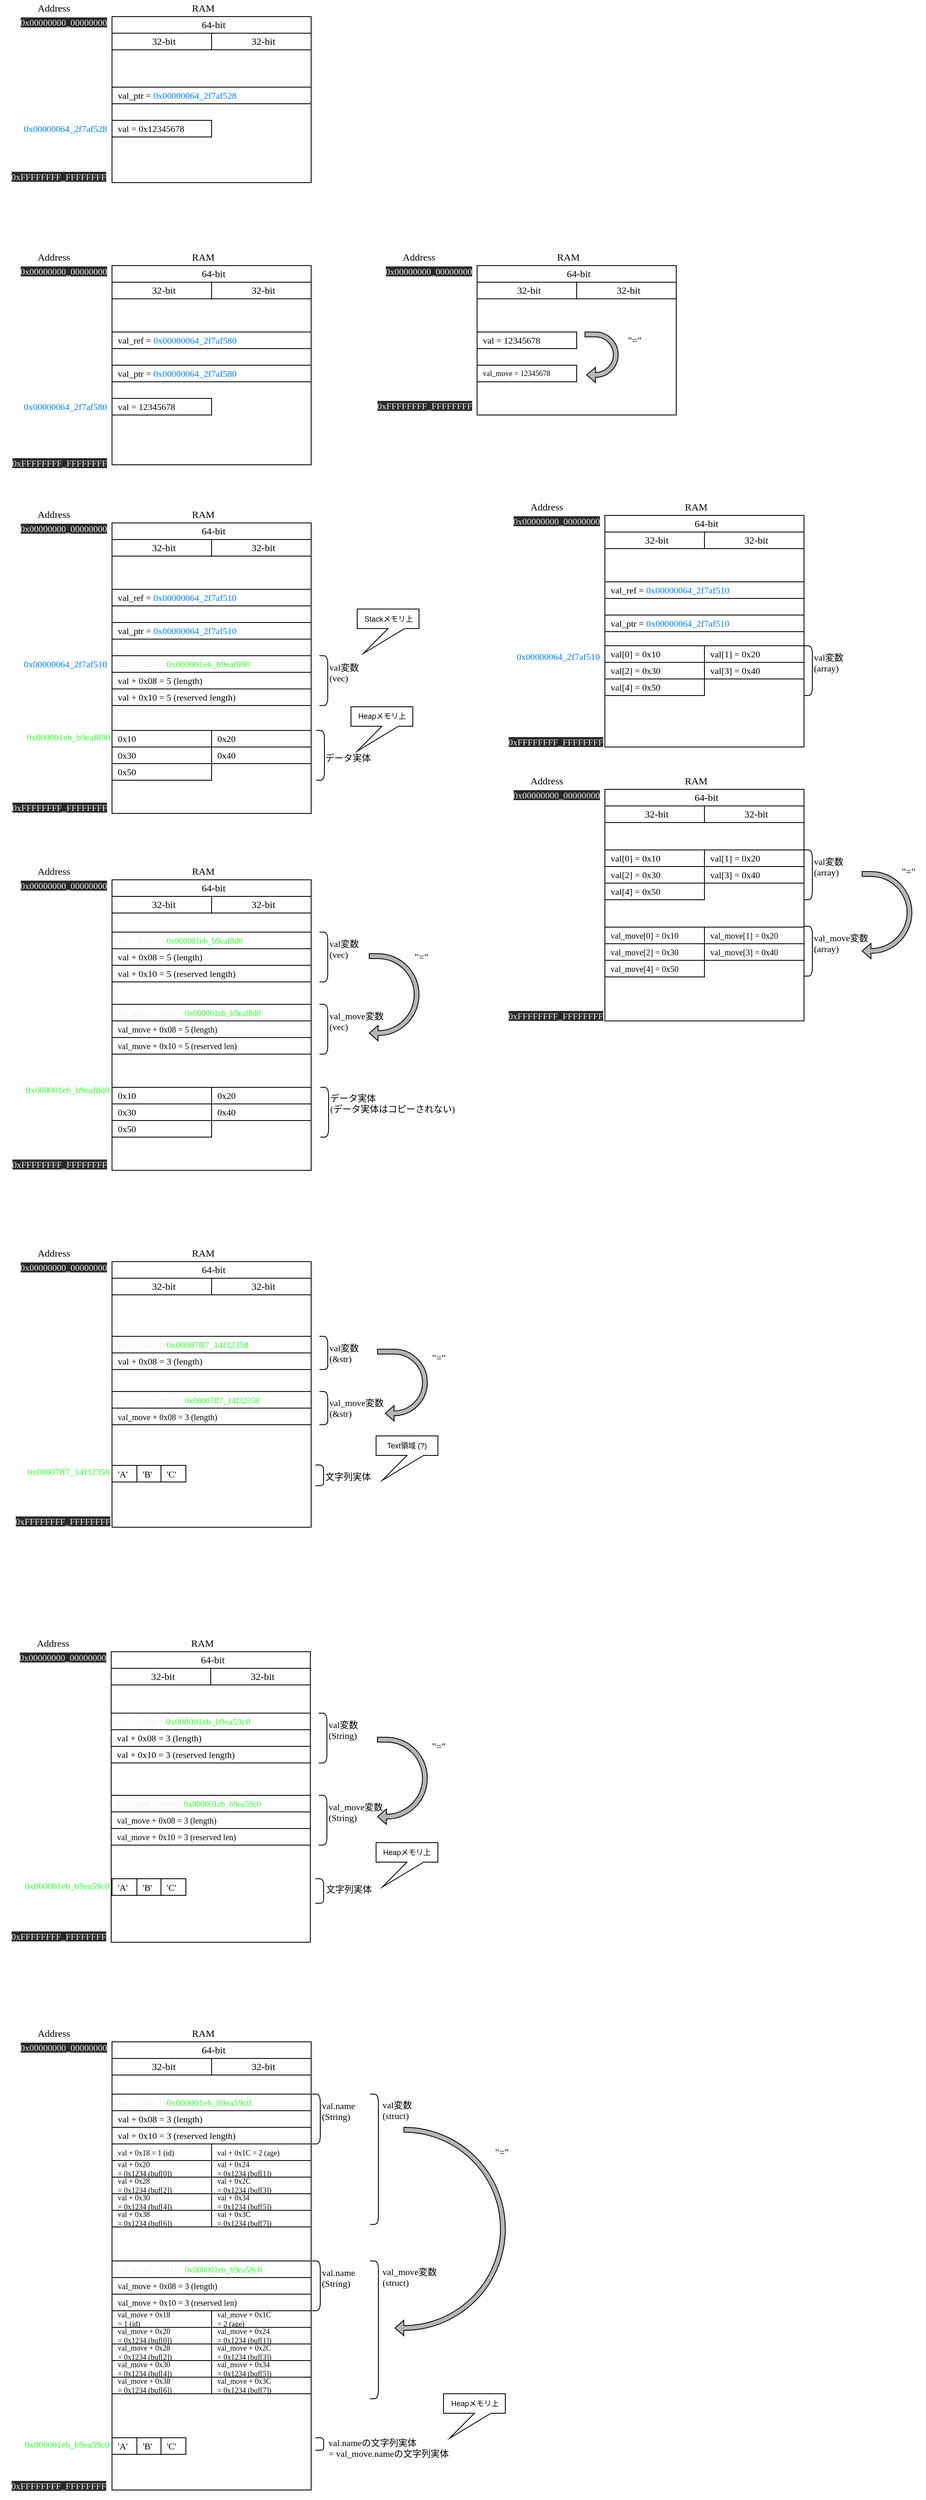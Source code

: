<mxfile>
    <diagram id="Mq0qF-HecviFzmJC2U78" name="Page-1">
        <mxGraphModel dx="1374" dy="800" grid="1" gridSize="10" guides="1" tooltips="1" connect="1" arrows="1" fold="1" page="0" pageScale="1" pageWidth="827" pageHeight="1169" math="0" shadow="0">
            <root>
                <mxCell id="0"/>
                <mxCell id="1" parent="0"/>
                <mxCell id="4" value="" style="rounded=0;whiteSpace=wrap;html=1;" parent="1" vertex="1">
                    <mxGeometry x="160" y="40" width="240" height="200" as="geometry"/>
                </mxCell>
                <mxCell id="2" value="val = 0x12345678" style="rounded=0;whiteSpace=wrap;html=1;align=left;spacingLeft=5;fontFamily=Lucida Console;fontSize=11;" parent="1" vertex="1">
                    <mxGeometry x="160" y="165" width="120" height="20" as="geometry"/>
                </mxCell>
                <mxCell id="3" value="&lt;font style=&quot;font-size: 11px&quot;&gt;val_ptr =&amp;nbsp;&lt;/font&gt;&lt;font color=&quot;#007fff&quot;&gt;0x00000064_2f7af528&lt;/font&gt;" style="rounded=0;whiteSpace=wrap;html=1;align=left;spacingLeft=5;fontFamily=Lucida Console;fontSize=11;" parent="1" vertex="1">
                    <mxGeometry x="160" y="125" width="240" height="20" as="geometry"/>
                </mxCell>
                <mxCell id="5" value="Address" style="text;html=1;strokeColor=none;fillColor=none;align=center;verticalAlign=middle;whiteSpace=wrap;rounded=0;fontFamily=Lucida Console;" parent="1" vertex="1">
                    <mxGeometry x="70" y="20" width="40" height="20" as="geometry"/>
                </mxCell>
                <mxCell id="6" value="RAM" style="text;html=1;strokeColor=none;fillColor=none;align=center;verticalAlign=middle;whiteSpace=wrap;rounded=0;fontFamily=Lucida Console;" parent="1" vertex="1">
                    <mxGeometry x="250" y="20" width="40" height="20" as="geometry"/>
                </mxCell>
                <mxCell id="7" value="&lt;span style=&quot;text-align: left&quot;&gt;0x00000064_2f7af528&lt;/span&gt;" style="text;whiteSpace=wrap;html=1;fontFamily=Lucida Console;align=right;fontColor=#007FFF;fontSize=11;" parent="1" vertex="1">
                    <mxGeometry x="26" y="162" width="130" height="30" as="geometry"/>
                </mxCell>
                <mxCell id="8" value="&lt;span style=&quot;color: rgb(240, 240, 240); font-size: 11px; font-style: normal; font-weight: 400; letter-spacing: normal; text-indent: 0px; text-transform: none; word-spacing: 0px; background-color: rgb(42, 42, 42); display: inline; float: none;&quot;&gt;0x00000000_00000000&lt;/span&gt;" style="text;whiteSpace=wrap;html=1;fontFamily=Lucida Console;align=right;fontSize=11;" parent="1" vertex="1">
                    <mxGeometry x="26" y="34" width="130" height="30" as="geometry"/>
                </mxCell>
                <mxCell id="9" value="&lt;span style=&quot;color: rgb(240, 240, 240); font-size: 11px; font-style: normal; font-weight: 400; letter-spacing: normal; text-indent: 0px; text-transform: none; word-spacing: 0px; background-color: rgb(42, 42, 42); display: inline; float: none;&quot;&gt;0xFFFFFFFF_FFFFFFFF&lt;/span&gt;" style="text;whiteSpace=wrap;html=1;fontFamily=Lucida Console;align=right;fontSize=11;" parent="1" vertex="1">
                    <mxGeometry x="25" y="220" width="130" height="29" as="geometry"/>
                </mxCell>
                <mxCell id="10" value="64-bit" style="rounded=0;whiteSpace=wrap;html=1;align=center;spacingLeft=5;fontFamily=Lucida Console;" parent="1" vertex="1">
                    <mxGeometry x="160" y="40" width="240" height="20" as="geometry"/>
                </mxCell>
                <mxCell id="12" value="32-bit" style="rounded=0;whiteSpace=wrap;html=1;align=center;spacingLeft=5;fontFamily=Lucida Console;" parent="1" vertex="1">
                    <mxGeometry x="160" y="60" width="120" height="20" as="geometry"/>
                </mxCell>
                <mxCell id="14" value="32-bit" style="rounded=0;whiteSpace=wrap;html=1;align=center;spacingLeft=5;fontFamily=Lucida Console;" parent="1" vertex="1">
                    <mxGeometry x="280" y="60" width="120" height="20" as="geometry"/>
                </mxCell>
                <mxCell id="15" value="" style="rounded=0;whiteSpace=wrap;html=1;" parent="1" vertex="1">
                    <mxGeometry x="160" y="340" width="240" height="240" as="geometry"/>
                </mxCell>
                <mxCell id="16" value="val = 12345678" style="rounded=0;whiteSpace=wrap;html=1;align=left;spacingLeft=5;fontFamily=Lucida Console;fontSize=11;" parent="1" vertex="1">
                    <mxGeometry x="160" y="500" width="120" height="20" as="geometry"/>
                </mxCell>
                <mxCell id="17" value="&lt;font style=&quot;font-size: 11px&quot;&gt;val_ptr =&amp;nbsp;&lt;/font&gt;&lt;font color=&quot;#007fff&quot;&gt;0x00000064_2f7af580&lt;/font&gt;" style="rounded=0;whiteSpace=wrap;html=1;align=left;spacingLeft=5;fontFamily=Lucida Console;fontSize=11;" parent="1" vertex="1">
                    <mxGeometry x="160" y="460" width="240" height="20" as="geometry"/>
                </mxCell>
                <mxCell id="18" value="Address" style="text;html=1;strokeColor=none;fillColor=none;align=center;verticalAlign=middle;whiteSpace=wrap;rounded=0;fontFamily=Lucida Console;" parent="1" vertex="1">
                    <mxGeometry x="70" y="320" width="40" height="20" as="geometry"/>
                </mxCell>
                <mxCell id="19" value="RAM" style="text;html=1;strokeColor=none;fillColor=none;align=center;verticalAlign=middle;whiteSpace=wrap;rounded=0;fontFamily=Lucida Console;" parent="1" vertex="1">
                    <mxGeometry x="250" y="320" width="40" height="20" as="geometry"/>
                </mxCell>
                <mxCell id="20" value="&lt;span style=&quot;text-align: left&quot;&gt;0x00000064_2f7af580&lt;/span&gt;" style="text;whiteSpace=wrap;html=1;fontFamily=Lucida Console;align=right;fontColor=#007FFF;fontSize=11;" parent="1" vertex="1">
                    <mxGeometry x="26" y="497" width="130" height="30" as="geometry"/>
                </mxCell>
                <mxCell id="21" value="&lt;span style=&quot;color: rgb(240, 240, 240); font-size: 11px; font-style: normal; font-weight: 400; letter-spacing: normal; text-indent: 0px; text-transform: none; word-spacing: 0px; background-color: rgb(42, 42, 42); display: inline; float: none;&quot;&gt;0x00000000_00000000&lt;/span&gt;" style="text;whiteSpace=wrap;html=1;fontFamily=Lucida Console;align=right;fontSize=11;" parent="1" vertex="1">
                    <mxGeometry x="26" y="334" width="130" height="30" as="geometry"/>
                </mxCell>
                <mxCell id="22" value="&lt;span style=&quot;color: rgb(240, 240, 240); font-size: 11px; font-style: normal; font-weight: 400; letter-spacing: normal; text-indent: 0px; text-transform: none; word-spacing: 0px; background-color: rgb(42, 42, 42); display: inline; float: none;&quot;&gt;0xFFFFFFFF_FFFFFFFF&lt;/span&gt;" style="text;whiteSpace=wrap;html=1;fontFamily=Lucida Console;align=right;fontSize=11;" parent="1" vertex="1">
                    <mxGeometry x="26" y="565" width="130" height="29" as="geometry"/>
                </mxCell>
                <mxCell id="23" value="64-bit" style="rounded=0;whiteSpace=wrap;html=1;align=center;spacingLeft=5;fontFamily=Lucida Console;" parent="1" vertex="1">
                    <mxGeometry x="160" y="340" width="240" height="20" as="geometry"/>
                </mxCell>
                <mxCell id="24" value="32-bit" style="rounded=0;whiteSpace=wrap;html=1;align=center;spacingLeft=5;fontFamily=Lucida Console;" parent="1" vertex="1">
                    <mxGeometry x="160" y="360" width="120" height="20" as="geometry"/>
                </mxCell>
                <mxCell id="25" value="32-bit" style="rounded=0;whiteSpace=wrap;html=1;align=center;spacingLeft=5;fontFamily=Lucida Console;" parent="1" vertex="1">
                    <mxGeometry x="280" y="360" width="120" height="20" as="geometry"/>
                </mxCell>
                <mxCell id="26" value="val_ref =&amp;nbsp;&lt;span style=&quot;color: rgb(0 , 127 , 255)&quot;&gt;0x00000064_2f7af580&lt;/span&gt;" style="rounded=0;whiteSpace=wrap;html=1;align=left;spacingLeft=5;fontFamily=Lucida Console;fontSize=11;" parent="1" vertex="1">
                    <mxGeometry x="160" y="420" width="240" height="20" as="geometry"/>
                </mxCell>
                <mxCell id="41" value="" style="rounded=0;whiteSpace=wrap;html=1;" parent="1" vertex="1">
                    <mxGeometry x="160" y="650" width="240" height="350" as="geometry"/>
                </mxCell>
                <mxCell id="42" value="&lt;font color=&quot;#f0f0f0&quot;&gt;val + 0x00 = &lt;/font&gt;0x000001eb_b9eaf890" style="rounded=0;whiteSpace=wrap;html=1;align=left;spacingLeft=5;fontFamily=Lucida Console;fontSize=11;fontColor=#33FF33;" parent="1" vertex="1">
                    <mxGeometry x="160" y="810" width="240" height="20" as="geometry"/>
                </mxCell>
                <mxCell id="43" value="&lt;font style=&quot;font-size: 11px&quot;&gt;val_ptr =&amp;nbsp;&lt;/font&gt;&lt;font color=&quot;#007fff&quot;&gt;0x00000064_2f7af510&lt;/font&gt;" style="rounded=0;whiteSpace=wrap;html=1;align=left;spacingLeft=5;fontFamily=Lucida Console;fontSize=11;" parent="1" vertex="1">
                    <mxGeometry x="160" y="770" width="240" height="20" as="geometry"/>
                </mxCell>
                <mxCell id="44" value="Address" style="text;html=1;strokeColor=none;fillColor=none;align=center;verticalAlign=middle;whiteSpace=wrap;rounded=0;fontFamily=Lucida Console;" parent="1" vertex="1">
                    <mxGeometry x="70" y="630" width="40" height="20" as="geometry"/>
                </mxCell>
                <mxCell id="45" value="RAM" style="text;html=1;strokeColor=none;fillColor=none;align=center;verticalAlign=middle;whiteSpace=wrap;rounded=0;fontFamily=Lucida Console;" parent="1" vertex="1">
                    <mxGeometry x="250" y="630" width="40" height="20" as="geometry"/>
                </mxCell>
                <mxCell id="46" value="&lt;div style=&quot;text-align: left&quot;&gt;0x00000064_2f7af510&lt;br&gt;&lt;/div&gt;" style="text;whiteSpace=wrap;html=1;fontFamily=Lucida Console;align=right;fontColor=#007FFF;fontSize=11;" parent="1" vertex="1">
                    <mxGeometry x="26" y="807" width="130" height="30" as="geometry"/>
                </mxCell>
                <mxCell id="47" value="&lt;span style=&quot;color: rgb(240, 240, 240); font-size: 11px; font-style: normal; font-weight: 400; letter-spacing: normal; text-indent: 0px; text-transform: none; word-spacing: 0px; background-color: rgb(42, 42, 42); display: inline; float: none;&quot;&gt;0x00000000_00000000&lt;/span&gt;" style="text;whiteSpace=wrap;html=1;fontFamily=Lucida Console;align=right;fontSize=11;" parent="1" vertex="1">
                    <mxGeometry x="26" y="644" width="130" height="30" as="geometry"/>
                </mxCell>
                <mxCell id="48" value="&lt;span style=&quot;color: rgb(240, 240, 240); font-size: 11px; font-style: normal; font-weight: 400; letter-spacing: normal; text-indent: 0px; text-transform: none; word-spacing: 0px; background-color: rgb(42, 42, 42); display: inline; float: none;&quot;&gt;0xFFFFFFFF_FFFFFFFF&lt;/span&gt;" style="text;whiteSpace=wrap;html=1;fontFamily=Lucida Console;align=right;fontSize=11;" parent="1" vertex="1">
                    <mxGeometry x="26" y="980" width="130" height="29" as="geometry"/>
                </mxCell>
                <mxCell id="49" value="64-bit" style="rounded=0;whiteSpace=wrap;html=1;align=center;spacingLeft=5;fontFamily=Lucida Console;" parent="1" vertex="1">
                    <mxGeometry x="160" y="650" width="240" height="20" as="geometry"/>
                </mxCell>
                <mxCell id="50" value="32-bit" style="rounded=0;whiteSpace=wrap;html=1;align=center;spacingLeft=5;fontFamily=Lucida Console;" parent="1" vertex="1">
                    <mxGeometry x="160" y="670" width="120" height="20" as="geometry"/>
                </mxCell>
                <mxCell id="51" value="32-bit" style="rounded=0;whiteSpace=wrap;html=1;align=center;spacingLeft=5;fontFamily=Lucida Console;" parent="1" vertex="1">
                    <mxGeometry x="280" y="670" width="120" height="20" as="geometry"/>
                </mxCell>
                <mxCell id="52" value="val_ref =&amp;nbsp;&lt;span style=&quot;color: rgb(0 , 127 , 255)&quot;&gt;0x00000064_2f7af510&lt;/span&gt;" style="rounded=0;whiteSpace=wrap;html=1;align=left;spacingLeft=5;fontFamily=Lucida Console;fontSize=11;" parent="1" vertex="1">
                    <mxGeometry x="160" y="730" width="240" height="20" as="geometry"/>
                </mxCell>
                <mxCell id="54" value="val + 0x08 = 5 (length)" style="rounded=0;whiteSpace=wrap;html=1;align=left;spacingLeft=5;fontFamily=Lucida Console;fontSize=11;" parent="1" vertex="1">
                    <mxGeometry x="160" y="830" width="240" height="20" as="geometry"/>
                </mxCell>
                <mxCell id="55" value="val + 0x10 = 5 (reserved length)" style="rounded=0;whiteSpace=wrap;html=1;align=left;spacingLeft=5;fontFamily=Lucida Console;fontSize=11;" parent="1" vertex="1">
                    <mxGeometry x="160" y="850" width="240" height="20" as="geometry"/>
                </mxCell>
                <mxCell id="56" value="&lt;div style=&quot;text-align: left&quot;&gt;0x000001eb_b9eaf890&lt;br&gt;&lt;/div&gt;" style="text;whiteSpace=wrap;html=1;fontFamily=Lucida Console;align=right;fontSize=11;fontColor=#33FF33;" parent="1" vertex="1">
                    <mxGeometry x="30" y="895" width="130" height="30" as="geometry"/>
                </mxCell>
                <mxCell id="57" value="0x10" style="rounded=0;whiteSpace=wrap;html=1;align=left;spacingLeft=5;fontFamily=Lucida Console;fontSize=11;" parent="1" vertex="1">
                    <mxGeometry x="160" y="900" width="120" height="20" as="geometry"/>
                </mxCell>
                <mxCell id="58" value="0x20" style="rounded=0;whiteSpace=wrap;html=1;align=left;spacingLeft=5;fontFamily=Lucida Console;fontSize=11;" parent="1" vertex="1">
                    <mxGeometry x="280" y="900" width="120" height="20" as="geometry"/>
                </mxCell>
                <mxCell id="59" value="0x30" style="rounded=0;whiteSpace=wrap;html=1;align=left;spacingLeft=5;fontFamily=Lucida Console;fontSize=11;" parent="1" vertex="1">
                    <mxGeometry x="160" y="920" width="120" height="20" as="geometry"/>
                </mxCell>
                <mxCell id="60" value="0x40" style="rounded=0;whiteSpace=wrap;html=1;align=left;spacingLeft=5;fontFamily=Lucida Console;fontSize=11;" parent="1" vertex="1">
                    <mxGeometry x="280" y="920" width="120" height="20" as="geometry"/>
                </mxCell>
                <mxCell id="61" value="0x50" style="rounded=0;whiteSpace=wrap;html=1;align=left;spacingLeft=5;fontFamily=Lucida Console;fontSize=11;" parent="1" vertex="1">
                    <mxGeometry x="160" y="940" width="120" height="20" as="geometry"/>
                </mxCell>
                <mxCell id="84" value="" style="rounded=0;whiteSpace=wrap;html=1;" parent="1" vertex="1">
                    <mxGeometry x="160" y="1080" width="240" height="350" as="geometry"/>
                </mxCell>
                <mxCell id="85" value="&lt;font color=&quot;#f0f0f0&quot;&gt;val + 0x00 =&amp;nbsp;&lt;/font&gt;&lt;span style=&quot;font-size: 10px&quot;&gt;0x000001eb_b9eaf8d0&lt;/span&gt;" style="rounded=0;whiteSpace=wrap;html=1;align=left;spacingLeft=5;fontFamily=Lucida Console;fontSize=11;fontColor=#33FF33;" parent="1" vertex="1">
                    <mxGeometry x="160" y="1143" width="240" height="20" as="geometry"/>
                </mxCell>
                <mxCell id="87" value="Address" style="text;html=1;strokeColor=none;fillColor=none;align=center;verticalAlign=middle;whiteSpace=wrap;rounded=0;fontFamily=Lucida Console;" parent="1" vertex="1">
                    <mxGeometry x="70" y="1060" width="40" height="20" as="geometry"/>
                </mxCell>
                <mxCell id="88" value="RAM" style="text;html=1;strokeColor=none;fillColor=none;align=center;verticalAlign=middle;whiteSpace=wrap;rounded=0;fontFamily=Lucida Console;" parent="1" vertex="1">
                    <mxGeometry x="250" y="1060" width="40" height="20" as="geometry"/>
                </mxCell>
                <mxCell id="90" value="&lt;span style=&quot;color: rgb(240, 240, 240); font-size: 11px; font-style: normal; font-weight: 400; letter-spacing: normal; text-indent: 0px; text-transform: none; word-spacing: 0px; background-color: rgb(42, 42, 42); display: inline; float: none;&quot;&gt;0x00000000_00000000&lt;/span&gt;" style="text;whiteSpace=wrap;html=1;fontFamily=Lucida Console;align=right;fontSize=11;" parent="1" vertex="1">
                    <mxGeometry x="26" y="1074" width="130" height="30" as="geometry"/>
                </mxCell>
                <mxCell id="91" value="&lt;span style=&quot;color: rgb(240, 240, 240); font-size: 11px; font-style: normal; font-weight: 400; letter-spacing: normal; text-indent: 0px; text-transform: none; word-spacing: 0px; background-color: rgb(42, 42, 42); display: inline; float: none;&quot;&gt;0xFFFFFFFF_FFFFFFFF&lt;/span&gt;" style="text;whiteSpace=wrap;html=1;fontFamily=Lucida Console;align=right;fontSize=11;" parent="1" vertex="1">
                    <mxGeometry x="26" y="1410" width="130" height="29" as="geometry"/>
                </mxCell>
                <mxCell id="92" value="64-bit" style="rounded=0;whiteSpace=wrap;html=1;align=center;spacingLeft=5;fontFamily=Lucida Console;" parent="1" vertex="1">
                    <mxGeometry x="160" y="1080" width="240" height="20" as="geometry"/>
                </mxCell>
                <mxCell id="93" value="32-bit" style="rounded=0;whiteSpace=wrap;html=1;align=center;spacingLeft=5;fontFamily=Lucida Console;" parent="1" vertex="1">
                    <mxGeometry x="160" y="1100" width="120" height="20" as="geometry"/>
                </mxCell>
                <mxCell id="94" value="32-bit" style="rounded=0;whiteSpace=wrap;html=1;align=center;spacingLeft=5;fontFamily=Lucida Console;" parent="1" vertex="1">
                    <mxGeometry x="280" y="1100" width="120" height="20" as="geometry"/>
                </mxCell>
                <mxCell id="96" value="val + 0x08 = 5 (length)" style="rounded=0;whiteSpace=wrap;html=1;align=left;spacingLeft=5;fontFamily=Lucida Console;fontSize=11;" parent="1" vertex="1">
                    <mxGeometry x="160" y="1163" width="240" height="20" as="geometry"/>
                </mxCell>
                <mxCell id="97" value="val + 0x10 = 5 (reserved length)" style="rounded=0;whiteSpace=wrap;html=1;align=left;spacingLeft=5;fontFamily=Lucida Console;fontSize=11;" parent="1" vertex="1">
                    <mxGeometry x="160" y="1183" width="240" height="20" as="geometry"/>
                </mxCell>
                <mxCell id="98" value="&lt;div style=&quot;text-align: left&quot;&gt;&lt;font style=&quot;font-size: 11px&quot;&gt;0x000001eb_b9eaf8d0&lt;/font&gt;&lt;br&gt;&lt;/div&gt;" style="text;whiteSpace=wrap;html=1;fontFamily=Lucida Console;align=right;fontSize=11;fontColor=#33FF33;" parent="1" vertex="1">
                    <mxGeometry x="29" y="1320" width="130" height="30" as="geometry"/>
                </mxCell>
                <mxCell id="99" value="0x10" style="rounded=0;whiteSpace=wrap;html=1;align=left;spacingLeft=5;fontFamily=Lucida Console;fontSize=11;" parent="1" vertex="1">
                    <mxGeometry x="160" y="1330" width="120" height="20" as="geometry"/>
                </mxCell>
                <mxCell id="100" value="0x20" style="rounded=0;whiteSpace=wrap;html=1;align=left;spacingLeft=5;fontFamily=Lucida Console;fontSize=11;" parent="1" vertex="1">
                    <mxGeometry x="280" y="1330" width="120" height="20" as="geometry"/>
                </mxCell>
                <mxCell id="101" value="0x30" style="rounded=0;whiteSpace=wrap;html=1;align=left;spacingLeft=5;fontFamily=Lucida Console;fontSize=11;" parent="1" vertex="1">
                    <mxGeometry x="160" y="1350" width="120" height="20" as="geometry"/>
                </mxCell>
                <mxCell id="102" value="0x40" style="rounded=0;whiteSpace=wrap;html=1;align=left;spacingLeft=5;fontFamily=Lucida Console;fontSize=11;" parent="1" vertex="1">
                    <mxGeometry x="280" y="1350" width="120" height="20" as="geometry"/>
                </mxCell>
                <mxCell id="103" value="0x50" style="rounded=0;whiteSpace=wrap;html=1;align=left;spacingLeft=5;fontFamily=Lucida Console;fontSize=11;" parent="1" vertex="1">
                    <mxGeometry x="160" y="1370" width="120" height="20" as="geometry"/>
                </mxCell>
                <mxCell id="112" value="&lt;font color=&quot;#f0f0f0&quot; style=&quot;font-size: 10px&quot;&gt;val_move + 0x00 = &lt;/font&gt;0x000001eb_b9eaf8d0" style="rounded=0;whiteSpace=wrap;html=1;align=left;spacingLeft=5;fontFamily=Lucida Console;fontSize=10;fontColor=#33FF33;" parent="1" vertex="1">
                    <mxGeometry x="160" y="1230" width="240" height="20" as="geometry"/>
                </mxCell>
                <mxCell id="113" value="val_move + 0x08 = 5 (length)" style="rounded=0;whiteSpace=wrap;html=1;align=left;spacingLeft=5;fontFamily=Lucida Console;fontSize=10;" parent="1" vertex="1">
                    <mxGeometry x="160" y="1250" width="240" height="20" as="geometry"/>
                </mxCell>
                <mxCell id="114" value="val_move + 0x10 = 5 (reserved len)" style="rounded=0;whiteSpace=wrap;html=1;align=left;spacingLeft=5;fontFamily=Lucida Console;fontSize=10;" parent="1" vertex="1">
                    <mxGeometry x="160" y="1270" width="240" height="20" as="geometry"/>
                </mxCell>
                <mxCell id="115" value="" style="rounded=0;whiteSpace=wrap;html=1;" parent="1" vertex="1">
                    <mxGeometry x="600" y="340" width="240" height="180" as="geometry"/>
                </mxCell>
                <mxCell id="116" value="val = 12345678" style="rounded=0;whiteSpace=wrap;html=1;align=left;spacingLeft=5;fontFamily=Lucida Console;fontSize=11;" parent="1" vertex="1">
                    <mxGeometry x="600" y="420" width="120" height="20" as="geometry"/>
                </mxCell>
                <mxCell id="118" value="Address" style="text;html=1;strokeColor=none;fillColor=none;align=center;verticalAlign=middle;whiteSpace=wrap;rounded=0;fontFamily=Lucida Console;" parent="1" vertex="1">
                    <mxGeometry x="510" y="320" width="40" height="20" as="geometry"/>
                </mxCell>
                <mxCell id="119" value="RAM" style="text;html=1;strokeColor=none;fillColor=none;align=center;verticalAlign=middle;whiteSpace=wrap;rounded=0;fontFamily=Lucida Console;" parent="1" vertex="1">
                    <mxGeometry x="690" y="320" width="40" height="20" as="geometry"/>
                </mxCell>
                <mxCell id="121" value="&lt;span style=&quot;color: rgb(240, 240, 240); font-size: 11px; font-style: normal; font-weight: 400; letter-spacing: normal; text-indent: 0px; text-transform: none; word-spacing: 0px; background-color: rgb(42, 42, 42); display: inline; float: none;&quot;&gt;0x00000000_00000000&lt;/span&gt;" style="text;whiteSpace=wrap;html=1;fontFamily=Lucida Console;align=right;fontSize=11;" parent="1" vertex="1">
                    <mxGeometry x="466" y="334" width="130" height="30" as="geometry"/>
                </mxCell>
                <mxCell id="122" value="&lt;span style=&quot;color: rgb(240, 240, 240); font-size: 11px; font-style: normal; font-weight: 400; letter-spacing: normal; text-indent: 0px; text-transform: none; word-spacing: 0px; background-color: rgb(42, 42, 42); display: inline; float: none;&quot;&gt;0xFFFFFFFF_FFFFFFFF&lt;/span&gt;" style="text;whiteSpace=wrap;html=1;fontFamily=Lucida Console;align=right;fontSize=11;" parent="1" vertex="1">
                    <mxGeometry x="466" y="495.5" width="130" height="29" as="geometry"/>
                </mxCell>
                <mxCell id="123" value="64-bit" style="rounded=0;whiteSpace=wrap;html=1;align=center;spacingLeft=5;fontFamily=Lucida Console;" parent="1" vertex="1">
                    <mxGeometry x="600" y="340" width="240" height="20" as="geometry"/>
                </mxCell>
                <mxCell id="124" value="32-bit" style="rounded=0;whiteSpace=wrap;html=1;align=center;spacingLeft=5;fontFamily=Lucida Console;" parent="1" vertex="1">
                    <mxGeometry x="600" y="360" width="120" height="20" as="geometry"/>
                </mxCell>
                <mxCell id="125" value="32-bit" style="rounded=0;whiteSpace=wrap;html=1;align=center;spacingLeft=5;fontFamily=Lucida Console;" parent="1" vertex="1">
                    <mxGeometry x="720" y="360" width="120" height="20" as="geometry"/>
                </mxCell>
                <mxCell id="128" value="val_move = 12345678" style="rounded=0;whiteSpace=wrap;html=1;align=left;spacingLeft=5;fontFamily=Lucida Console;fontSize=9;" parent="1" vertex="1">
                    <mxGeometry x="600" y="460" width="120" height="20" as="geometry"/>
                </mxCell>
                <mxCell id="129" value="" style="shape=curlyBracket;whiteSpace=wrap;html=1;rounded=1;flipH=1;size=0;" parent="1" vertex="1">
                    <mxGeometry x="410" y="810" width="10" height="60" as="geometry"/>
                </mxCell>
                <mxCell id="130" value="val変数&lt;br&gt;(vec)" style="text;whiteSpace=wrap;html=1;fontFamily=Lucida Console;align=left;fontSize=11;" parent="1" vertex="1">
                    <mxGeometry x="420" y="810.5" width="50" height="29" as="geometry"/>
                </mxCell>
                <mxCell id="131" value="" style="shape=curlyBracket;whiteSpace=wrap;html=1;rounded=1;flipH=1;size=0;" parent="1" vertex="1">
                    <mxGeometry x="406" y="900" width="10" height="60" as="geometry"/>
                </mxCell>
                <mxCell id="132" value="データ実体" style="text;whiteSpace=wrap;html=1;fontFamily=Lucida Console;align=left;fontSize=11;" parent="1" vertex="1">
                    <mxGeometry x="415" y="920" width="64" height="29" as="geometry"/>
                </mxCell>
                <mxCell id="133" value="" style="shape=curlyBracket;whiteSpace=wrap;html=1;rounded=1;flipH=1;size=0;" parent="1" vertex="1">
                    <mxGeometry x="410" y="1143" width="10" height="60" as="geometry"/>
                </mxCell>
                <mxCell id="134" value="val変数&lt;br&gt;(vec)" style="text;whiteSpace=wrap;html=1;fontFamily=Lucida Console;align=left;fontSize=11;" parent="1" vertex="1">
                    <mxGeometry x="420" y="1143.5" width="50" height="29" as="geometry"/>
                </mxCell>
                <mxCell id="135" value="" style="shape=curlyBracket;whiteSpace=wrap;html=1;rounded=1;flipH=1;size=0;" parent="1" vertex="1">
                    <mxGeometry x="410" y="1230" width="10" height="60" as="geometry"/>
                </mxCell>
                <mxCell id="136" value="val_move変数&lt;br&gt;(vec)" style="text;whiteSpace=wrap;html=1;fontFamily=Lucida Console;align=left;fontSize=11;" parent="1" vertex="1">
                    <mxGeometry x="420" y="1230.5" width="90" height="29" as="geometry"/>
                </mxCell>
                <mxCell id="137" value="" style="shape=curlyBracket;whiteSpace=wrap;html=1;rounded=1;flipH=1;size=0;" parent="1" vertex="1">
                    <mxGeometry x="411" y="1330" width="10" height="60" as="geometry"/>
                </mxCell>
                <mxCell id="139" value="データ実体&lt;br&gt;(データ実体はコピーされない)" style="text;whiteSpace=wrap;html=1;fontFamily=Lucida Console;align=left;fontSize=11;" parent="1" vertex="1">
                    <mxGeometry x="421" y="1330" width="189" height="29" as="geometry"/>
                </mxCell>
                <mxCell id="140" value="" style="rounded=0;whiteSpace=wrap;html=1;" parent="1" vertex="1">
                    <mxGeometry x="754" y="641" width="240" height="279" as="geometry"/>
                </mxCell>
                <mxCell id="142" value="&lt;font style=&quot;font-size: 11px&quot;&gt;val_ptr =&amp;nbsp;&lt;/font&gt;&lt;font color=&quot;#007fff&quot;&gt;0x00000064_2f7af510&lt;/font&gt;" style="rounded=0;whiteSpace=wrap;html=1;align=left;spacingLeft=5;fontFamily=Lucida Console;fontSize=11;" parent="1" vertex="1">
                    <mxGeometry x="754" y="761" width="240" height="20" as="geometry"/>
                </mxCell>
                <mxCell id="143" value="Address" style="text;html=1;strokeColor=none;fillColor=none;align=center;verticalAlign=middle;whiteSpace=wrap;rounded=0;fontFamily=Lucida Console;" parent="1" vertex="1">
                    <mxGeometry x="664" y="621" width="40" height="20" as="geometry"/>
                </mxCell>
                <mxCell id="144" value="RAM" style="text;html=1;strokeColor=none;fillColor=none;align=center;verticalAlign=middle;whiteSpace=wrap;rounded=0;fontFamily=Lucida Console;" parent="1" vertex="1">
                    <mxGeometry x="844" y="621" width="40" height="20" as="geometry"/>
                </mxCell>
                <mxCell id="145" value="&lt;div style=&quot;text-align: left&quot;&gt;0x00000064_2f7af510&lt;br&gt;&lt;/div&gt;" style="text;whiteSpace=wrap;html=1;fontFamily=Lucida Console;align=right;fontColor=#007FFF;fontSize=11;" parent="1" vertex="1">
                    <mxGeometry x="620" y="798" width="130" height="30" as="geometry"/>
                </mxCell>
                <mxCell id="146" value="&lt;span style=&quot;color: rgb(240, 240, 240); font-size: 11px; font-style: normal; font-weight: 400; letter-spacing: normal; text-indent: 0px; text-transform: none; word-spacing: 0px; background-color: rgb(42, 42, 42); display: inline; float: none;&quot;&gt;0x00000000_00000000&lt;/span&gt;" style="text;whiteSpace=wrap;html=1;fontFamily=Lucida Console;align=right;fontSize=11;" parent="1" vertex="1">
                    <mxGeometry x="620" y="635" width="130" height="30" as="geometry"/>
                </mxCell>
                <mxCell id="147" value="&lt;span style=&quot;color: rgb(240, 240, 240); font-size: 11px; font-style: normal; font-weight: 400; letter-spacing: normal; text-indent: 0px; text-transform: none; word-spacing: 0px; background-color: rgb(42, 42, 42); display: inline; float: none;&quot;&gt;0xFFFFFFFF_FFFFFFFF&lt;/span&gt;" style="text;whiteSpace=wrap;html=1;fontFamily=Lucida Console;align=right;fontSize=11;" parent="1" vertex="1">
                    <mxGeometry x="624" y="900.5" width="130" height="29" as="geometry"/>
                </mxCell>
                <mxCell id="148" value="64-bit" style="rounded=0;whiteSpace=wrap;html=1;align=center;spacingLeft=5;fontFamily=Lucida Console;" parent="1" vertex="1">
                    <mxGeometry x="754" y="641" width="240" height="20" as="geometry"/>
                </mxCell>
                <mxCell id="149" value="32-bit" style="rounded=0;whiteSpace=wrap;html=1;align=center;spacingLeft=5;fontFamily=Lucida Console;" parent="1" vertex="1">
                    <mxGeometry x="754" y="661" width="120" height="20" as="geometry"/>
                </mxCell>
                <mxCell id="150" value="32-bit" style="rounded=0;whiteSpace=wrap;html=1;align=center;spacingLeft=5;fontFamily=Lucida Console;" parent="1" vertex="1">
                    <mxGeometry x="874" y="661" width="120" height="20" as="geometry"/>
                </mxCell>
                <mxCell id="151" value="val_ref =&amp;nbsp;&lt;span style=&quot;color: rgb(0 , 127 , 255)&quot;&gt;0x00000064_2f7af510&lt;/span&gt;" style="rounded=0;whiteSpace=wrap;html=1;align=left;spacingLeft=5;fontFamily=Lucida Console;fontSize=11;" parent="1" vertex="1">
                    <mxGeometry x="754" y="721" width="240" height="20" as="geometry"/>
                </mxCell>
                <mxCell id="155" value="val[0] = 0x10" style="rounded=0;whiteSpace=wrap;html=1;align=left;spacingLeft=5;fontFamily=Lucida Console;fontSize=11;" parent="1" vertex="1">
                    <mxGeometry x="754" y="798" width="120" height="20" as="geometry"/>
                </mxCell>
                <mxCell id="156" value="val[1] = 0x20" style="rounded=0;whiteSpace=wrap;html=1;align=left;spacingLeft=5;fontFamily=Lucida Console;fontSize=11;" parent="1" vertex="1">
                    <mxGeometry x="874" y="798" width="120" height="20" as="geometry"/>
                </mxCell>
                <mxCell id="157" value="val[2] = 0x30" style="rounded=0;whiteSpace=wrap;html=1;align=left;spacingLeft=5;fontFamily=Lucida Console;fontSize=11;" parent="1" vertex="1">
                    <mxGeometry x="754" y="818" width="120" height="20" as="geometry"/>
                </mxCell>
                <mxCell id="158" value="val[3] = 0x40" style="rounded=0;whiteSpace=wrap;html=1;align=left;spacingLeft=5;fontFamily=Lucida Console;fontSize=11;" parent="1" vertex="1">
                    <mxGeometry x="874" y="818" width="120" height="20" as="geometry"/>
                </mxCell>
                <mxCell id="159" value="val[4] = 0x50" style="rounded=0;whiteSpace=wrap;html=1;align=left;spacingLeft=5;fontFamily=Lucida Console;fontSize=11;" parent="1" vertex="1">
                    <mxGeometry x="754" y="838" width="120" height="20" as="geometry"/>
                </mxCell>
                <mxCell id="164" value="" style="rounded=0;whiteSpace=wrap;html=1;" parent="1" vertex="1">
                    <mxGeometry x="754" y="971" width="240" height="279" as="geometry"/>
                </mxCell>
                <mxCell id="166" value="Address" style="text;html=1;strokeColor=none;fillColor=none;align=center;verticalAlign=middle;whiteSpace=wrap;rounded=0;fontFamily=Lucida Console;" parent="1" vertex="1">
                    <mxGeometry x="664" y="951" width="40" height="20" as="geometry"/>
                </mxCell>
                <mxCell id="167" value="RAM" style="text;html=1;strokeColor=none;fillColor=none;align=center;verticalAlign=middle;whiteSpace=wrap;rounded=0;fontFamily=Lucida Console;" parent="1" vertex="1">
                    <mxGeometry x="844" y="951" width="40" height="20" as="geometry"/>
                </mxCell>
                <mxCell id="169" value="&lt;span style=&quot;color: rgb(240, 240, 240); font-size: 11px; font-style: normal; font-weight: 400; letter-spacing: normal; text-indent: 0px; text-transform: none; word-spacing: 0px; background-color: rgb(42, 42, 42); display: inline; float: none;&quot;&gt;0x00000000_00000000&lt;/span&gt;" style="text;whiteSpace=wrap;html=1;fontFamily=Lucida Console;align=right;fontSize=11;" parent="1" vertex="1">
                    <mxGeometry x="620" y="965" width="130" height="30" as="geometry"/>
                </mxCell>
                <mxCell id="170" value="&lt;span style=&quot;color: rgb(240, 240, 240); font-size: 11px; font-style: normal; font-weight: 400; letter-spacing: normal; text-indent: 0px; text-transform: none; word-spacing: 0px; background-color: rgb(42, 42, 42); display: inline; float: none;&quot;&gt;0xFFFFFFFF_FFFFFFFF&lt;/span&gt;" style="text;whiteSpace=wrap;html=1;fontFamily=Lucida Console;align=right;fontSize=11;" parent="1" vertex="1">
                    <mxGeometry x="624" y="1230.5" width="130" height="29" as="geometry"/>
                </mxCell>
                <mxCell id="171" value="64-bit" style="rounded=0;whiteSpace=wrap;html=1;align=center;spacingLeft=5;fontFamily=Lucida Console;" parent="1" vertex="1">
                    <mxGeometry x="754" y="971" width="240" height="20" as="geometry"/>
                </mxCell>
                <mxCell id="172" value="32-bit" style="rounded=0;whiteSpace=wrap;html=1;align=center;spacingLeft=5;fontFamily=Lucida Console;" parent="1" vertex="1">
                    <mxGeometry x="754" y="991" width="120" height="20" as="geometry"/>
                </mxCell>
                <mxCell id="173" value="32-bit" style="rounded=0;whiteSpace=wrap;html=1;align=center;spacingLeft=5;fontFamily=Lucida Console;" parent="1" vertex="1">
                    <mxGeometry x="874" y="991" width="120" height="20" as="geometry"/>
                </mxCell>
                <mxCell id="175" value="val[0] = 0x10" style="rounded=0;whiteSpace=wrap;html=1;align=left;spacingLeft=5;fontFamily=Lucida Console;fontSize=11;" parent="1" vertex="1">
                    <mxGeometry x="754" y="1044" width="120" height="20" as="geometry"/>
                </mxCell>
                <mxCell id="176" value="val[1] = 0x20" style="rounded=0;whiteSpace=wrap;html=1;align=left;spacingLeft=5;fontFamily=Lucida Console;fontSize=11;" parent="1" vertex="1">
                    <mxGeometry x="874" y="1044" width="120" height="20" as="geometry"/>
                </mxCell>
                <mxCell id="177" value="val[2] = 0x30" style="rounded=0;whiteSpace=wrap;html=1;align=left;spacingLeft=5;fontFamily=Lucida Console;fontSize=11;" parent="1" vertex="1">
                    <mxGeometry x="754" y="1064" width="120" height="20" as="geometry"/>
                </mxCell>
                <mxCell id="178" value="val[3] = 0x40" style="rounded=0;whiteSpace=wrap;html=1;align=left;spacingLeft=5;fontFamily=Lucida Console;fontSize=11;" parent="1" vertex="1">
                    <mxGeometry x="874" y="1064" width="120" height="20" as="geometry"/>
                </mxCell>
                <mxCell id="179" value="val[4] = 0x50" style="rounded=0;whiteSpace=wrap;html=1;align=left;spacingLeft=5;fontFamily=Lucida Console;fontSize=11;" parent="1" vertex="1">
                    <mxGeometry x="754" y="1084" width="120" height="20" as="geometry"/>
                </mxCell>
                <mxCell id="180" value="val_move[0] = 0x10" style="rounded=0;whiteSpace=wrap;html=1;align=left;spacingLeft=5;fontFamily=Lucida Console;fontSize=10;" parent="1" vertex="1">
                    <mxGeometry x="754" y="1137" width="120" height="20" as="geometry"/>
                </mxCell>
                <mxCell id="181" value="val_move[1] = 0x20" style="rounded=0;whiteSpace=wrap;html=1;align=left;spacingLeft=5;fontFamily=Lucida Console;fontSize=10;" parent="1" vertex="1">
                    <mxGeometry x="874" y="1137" width="120" height="20" as="geometry"/>
                </mxCell>
                <mxCell id="182" value="val_move[2] = 0x30" style="rounded=0;whiteSpace=wrap;html=1;align=left;spacingLeft=5;fontFamily=Lucida Console;fontSize=10;" parent="1" vertex="1">
                    <mxGeometry x="754" y="1157" width="120" height="20" as="geometry"/>
                </mxCell>
                <mxCell id="183" value="val_move[3] = 0x40" style="rounded=0;whiteSpace=wrap;html=1;align=left;spacingLeft=5;fontFamily=Lucida Console;fontSize=10;" parent="1" vertex="1">
                    <mxGeometry x="874" y="1157" width="120" height="20" as="geometry"/>
                </mxCell>
                <mxCell id="184" value="val_move[4] = 0x50" style="rounded=0;whiteSpace=wrap;html=1;align=left;spacingLeft=5;fontFamily=Lucida Console;fontSize=10;" parent="1" vertex="1">
                    <mxGeometry x="754" y="1177" width="120" height="20" as="geometry"/>
                </mxCell>
                <mxCell id="186" value="" style="html=1;shadow=0;dashed=0;align=center;verticalAlign=middle;shape=mxgraph.arrows2.uTurnArrow;dy=2.91;arrowHead=18.52;dx2=10.64;fontSize=10;rotation=-180;fillColor=#B5B5B5;" parent="1" vertex="1">
                    <mxGeometry x="730" y="420" width="40" height="61" as="geometry"/>
                </mxCell>
                <mxCell id="188" value="" style="html=1;shadow=0;dashed=0;align=center;verticalAlign=middle;shape=mxgraph.arrows2.uTurnArrow;dy=2.91;arrowHead=18.52;dx2=10.64;fontSize=10;rotation=-180;fillColor=#B5B5B5;" parent="1" vertex="1">
                    <mxGeometry x="470" y="1169" width="60" height="105" as="geometry"/>
                </mxCell>
                <mxCell id="189" value="" style="shape=curlyBracket;whiteSpace=wrap;html=1;rounded=1;flipH=1;size=0;" parent="1" vertex="1">
                    <mxGeometry x="994" y="1044" width="10" height="60" as="geometry"/>
                </mxCell>
                <mxCell id="190" value="val変数&lt;br&gt;(array)" style="text;whiteSpace=wrap;html=1;fontFamily=Lucida Console;align=left;fontSize=11;" parent="1" vertex="1">
                    <mxGeometry x="1004" y="1044.5" width="50" height="29" as="geometry"/>
                </mxCell>
                <mxCell id="191" value="" style="shape=curlyBracket;whiteSpace=wrap;html=1;rounded=1;flipH=1;size=0;" parent="1" vertex="1">
                    <mxGeometry x="994" y="1136" width="10" height="60" as="geometry"/>
                </mxCell>
                <mxCell id="192" value="val_move変数&lt;br&gt;(array)" style="text;whiteSpace=wrap;html=1;fontFamily=Lucida Console;align=left;fontSize=11;" parent="1" vertex="1">
                    <mxGeometry x="1004" y="1136.5" width="96" height="29" as="geometry"/>
                </mxCell>
                <mxCell id="193" value="" style="html=1;shadow=0;dashed=0;align=center;verticalAlign=middle;shape=mxgraph.arrows2.uTurnArrow;dy=2.91;arrowHead=18.52;dx2=10.64;fontSize=10;rotation=-180;fillColor=#B5B5B5;" parent="1" vertex="1">
                    <mxGeometry x="1064" y="1070" width="60" height="105" as="geometry"/>
                </mxCell>
                <mxCell id="194" value="" style="rounded=0;whiteSpace=wrap;html=1;" parent="1" vertex="1">
                    <mxGeometry x="160" y="1540" width="240" height="320" as="geometry"/>
                </mxCell>
                <mxCell id="195" value="&lt;font color=&quot;#f0f0f0&quot;&gt;val + 0x00 =&amp;nbsp;&lt;/font&gt;0x00007ff7_14f32358" style="rounded=0;whiteSpace=wrap;html=1;align=left;spacingLeft=5;fontFamily=Lucida Console;fontSize=11;fontColor=#33FF33;" parent="1" vertex="1">
                    <mxGeometry x="160" y="1630" width="240" height="20" as="geometry"/>
                </mxCell>
                <mxCell id="197" value="Address" style="text;html=1;strokeColor=none;fillColor=none;align=center;verticalAlign=middle;whiteSpace=wrap;rounded=0;fontFamily=Lucida Console;" parent="1" vertex="1">
                    <mxGeometry x="70" y="1520" width="40" height="20" as="geometry"/>
                </mxCell>
                <mxCell id="198" value="RAM" style="text;html=1;strokeColor=none;fillColor=none;align=center;verticalAlign=middle;whiteSpace=wrap;rounded=0;fontFamily=Lucida Console;" parent="1" vertex="1">
                    <mxGeometry x="250" y="1520" width="40" height="20" as="geometry"/>
                </mxCell>
                <mxCell id="200" value="&lt;span style=&quot;color: rgb(240, 240, 240); font-size: 11px; font-style: normal; font-weight: 400; letter-spacing: normal; text-indent: 0px; text-transform: none; word-spacing: 0px; background-color: rgb(42, 42, 42); display: inline; float: none;&quot;&gt;0x00000000_00000000&lt;/span&gt;" style="text;whiteSpace=wrap;html=1;fontFamily=Lucida Console;align=right;fontSize=11;" parent="1" vertex="1">
                    <mxGeometry x="26" y="1534" width="130" height="30" as="geometry"/>
                </mxCell>
                <mxCell id="201" value="&lt;span style=&quot;color: rgb(240, 240, 240); font-size: 11px; font-style: normal; font-weight: 400; letter-spacing: normal; text-indent: 0px; text-transform: none; word-spacing: 0px; background-color: rgb(42, 42, 42); display: inline; float: none;&quot;&gt;0xFFFFFFFF_FFFFFFFF&lt;/span&gt;" style="text;whiteSpace=wrap;html=1;fontFamily=Lucida Console;align=right;fontSize=11;" parent="1" vertex="1">
                    <mxGeometry x="30" y="1840" width="130" height="29" as="geometry"/>
                </mxCell>
                <mxCell id="202" value="64-bit" style="rounded=0;whiteSpace=wrap;html=1;align=center;spacingLeft=5;fontFamily=Lucida Console;" parent="1" vertex="1">
                    <mxGeometry x="160" y="1540" width="240" height="20" as="geometry"/>
                </mxCell>
                <mxCell id="203" value="32-bit" style="rounded=0;whiteSpace=wrap;html=1;align=center;spacingLeft=5;fontFamily=Lucida Console;" parent="1" vertex="1">
                    <mxGeometry x="160" y="1560" width="120" height="20" as="geometry"/>
                </mxCell>
                <mxCell id="204" value="32-bit" style="rounded=0;whiteSpace=wrap;html=1;align=center;spacingLeft=5;fontFamily=Lucida Console;" parent="1" vertex="1">
                    <mxGeometry x="280" y="1560" width="120" height="20" as="geometry"/>
                </mxCell>
                <mxCell id="206" value="val + 0x08 = 3 (length)" style="rounded=0;whiteSpace=wrap;html=1;align=left;spacingLeft=5;fontFamily=Lucida Console;fontSize=11;" parent="1" vertex="1">
                    <mxGeometry x="160" y="1650" width="240" height="20" as="geometry"/>
                </mxCell>
                <mxCell id="208" value="&lt;div style=&quot;text-align: left&quot;&gt;0x00007ff7_14f32358&lt;br&gt;&lt;/div&gt;" style="text;whiteSpace=wrap;html=1;fontFamily=Lucida Console;align=right;fontSize=11;fontColor=#33FF33;" parent="1" vertex="1">
                    <mxGeometry x="29" y="1780" width="130" height="30" as="geometry"/>
                </mxCell>
                <mxCell id="209" value="'A'" style="rounded=0;whiteSpace=wrap;html=1;align=left;spacingLeft=5;fontFamily=Lucida Console;fontSize=11;" parent="1" vertex="1">
                    <mxGeometry x="160" y="1785.5" width="30" height="20" as="geometry"/>
                </mxCell>
                <mxCell id="214" value="" style="shape=curlyBracket;whiteSpace=wrap;html=1;rounded=1;flipH=1;size=0;" parent="1" vertex="1">
                    <mxGeometry x="410" y="1630" width="10" height="40" as="geometry"/>
                </mxCell>
                <mxCell id="215" value="val変数&lt;br&gt;(&amp;amp;str)" style="text;whiteSpace=wrap;html=1;fontFamily=Lucida Console;align=left;fontSize=11;" parent="1" vertex="1">
                    <mxGeometry x="420" y="1630.5" width="60" height="29" as="geometry"/>
                </mxCell>
                <mxCell id="216" value="" style="shape=curlyBracket;whiteSpace=wrap;html=1;rounded=1;flipH=1;size=0;" parent="1" vertex="1">
                    <mxGeometry x="405" y="1785" width="10" height="25" as="geometry"/>
                </mxCell>
                <mxCell id="217" value="文字列実体" style="text;whiteSpace=wrap;html=1;fontFamily=Lucida Console;align=left;fontSize=11;" parent="1" vertex="1">
                    <mxGeometry x="415" y="1785.5" width="114" height="29" as="geometry"/>
                </mxCell>
                <mxCell id="219" value="&lt;font style=&quot;font-size: 10px&quot;&gt;&lt;font color=&quot;#f0f0f0&quot; style=&quot;font-size: 10px&quot;&gt;val_move + 0x00 =&amp;nbsp;&lt;/font&gt;0x00007ff7_14f32358&lt;/font&gt;" style="rounded=0;whiteSpace=wrap;html=1;align=left;spacingLeft=5;fontFamily=Lucida Console;fontSize=11;fontColor=#33FF33;" parent="1" vertex="1">
                    <mxGeometry x="160" y="1696.5" width="240" height="20" as="geometry"/>
                </mxCell>
                <mxCell id="221" value="&lt;font style=&quot;font-size: 10px&quot;&gt;val_move + 0x08 = 3 (length)&lt;/font&gt;" style="rounded=0;whiteSpace=wrap;html=1;align=left;spacingLeft=5;fontFamily=Lucida Console;fontSize=11;" parent="1" vertex="1">
                    <mxGeometry x="160" y="1716.5" width="240" height="20" as="geometry"/>
                </mxCell>
                <mxCell id="222" value="" style="shape=curlyBracket;whiteSpace=wrap;html=1;rounded=1;flipH=1;size=0;" parent="1" vertex="1">
                    <mxGeometry x="410" y="1696.5" width="10" height="40" as="geometry"/>
                </mxCell>
                <mxCell id="223" value="val_move変数&lt;br&gt;(&amp;amp;str)" style="text;whiteSpace=wrap;html=1;fontFamily=Lucida Console;align=left;fontSize=11;" parent="1" vertex="1">
                    <mxGeometry x="420" y="1697" width="80" height="29" as="geometry"/>
                </mxCell>
                <mxCell id="224" value="" style="html=1;shadow=0;dashed=0;align=center;verticalAlign=middle;shape=mxgraph.arrows2.uTurnArrow;dy=2.91;arrowHead=18.52;dx2=10.64;fontSize=10;rotation=-180;fillColor=#B5B5B5;" parent="1" vertex="1">
                    <mxGeometry x="480" y="1645.5" width="60" height="86.5" as="geometry"/>
                </mxCell>
                <mxCell id="226" value="" style="shape=curlyBracket;whiteSpace=wrap;html=1;rounded=1;flipH=1;size=0;" parent="1" vertex="1">
                    <mxGeometry x="994" y="798" width="10" height="60" as="geometry"/>
                </mxCell>
                <mxCell id="227" value="val変数&lt;br&gt;(array)" style="text;whiteSpace=wrap;html=1;fontFamily=Lucida Console;align=left;fontSize=11;" parent="1" vertex="1">
                    <mxGeometry x="1004" y="798.5" width="50" height="29" as="geometry"/>
                </mxCell>
                <mxCell id="228" value="" style="rounded=0;whiteSpace=wrap;html=1;" parent="1" vertex="1">
                    <mxGeometry x="159" y="2010" width="240" height="350" as="geometry"/>
                </mxCell>
                <mxCell id="229" value="&lt;font color=&quot;#f0f0f0&quot;&gt;val + 0x00 =&amp;nbsp;&lt;/font&gt;0x000001eb_b9ea59c0" style="rounded=0;whiteSpace=wrap;html=1;align=left;spacingLeft=5;fontFamily=Lucida Console;fontSize=11;fontColor=#33FF33;" parent="1" vertex="1">
                    <mxGeometry x="159" y="2084" width="240" height="20" as="geometry"/>
                </mxCell>
                <mxCell id="230" value="Address" style="text;html=1;strokeColor=none;fillColor=none;align=center;verticalAlign=middle;whiteSpace=wrap;rounded=0;fontFamily=Lucida Console;" parent="1" vertex="1">
                    <mxGeometry x="69" y="1990" width="40" height="20" as="geometry"/>
                </mxCell>
                <mxCell id="231" value="RAM" style="text;html=1;strokeColor=none;fillColor=none;align=center;verticalAlign=middle;whiteSpace=wrap;rounded=0;fontFamily=Lucida Console;" parent="1" vertex="1">
                    <mxGeometry x="249" y="1990" width="40" height="20" as="geometry"/>
                </mxCell>
                <mxCell id="232" value="&lt;span style=&quot;color: rgb(240, 240, 240); font-size: 11px; font-style: normal; font-weight: 400; letter-spacing: normal; text-indent: 0px; text-transform: none; word-spacing: 0px; background-color: rgb(42, 42, 42); display: inline; float: none;&quot;&gt;0x00000000_00000000&lt;/span&gt;" style="text;whiteSpace=wrap;html=1;fontFamily=Lucida Console;align=right;fontSize=11;" parent="1" vertex="1">
                    <mxGeometry x="25" y="2004" width="130" height="30" as="geometry"/>
                </mxCell>
                <mxCell id="233" value="&lt;span style=&quot;color: rgb(240, 240, 240); font-size: 11px; font-style: normal; font-weight: 400; letter-spacing: normal; text-indent: 0px; text-transform: none; word-spacing: 0px; background-color: rgb(42, 42, 42); display: inline; float: none;&quot;&gt;0xFFFFFFFF_FFFFFFFF&lt;/span&gt;" style="text;whiteSpace=wrap;html=1;fontFamily=Lucida Console;align=right;fontSize=11;" parent="1" vertex="1">
                    <mxGeometry x="25" y="2340" width="130" height="29" as="geometry"/>
                </mxCell>
                <mxCell id="234" value="64-bit" style="rounded=0;whiteSpace=wrap;html=1;align=center;spacingLeft=5;fontFamily=Lucida Console;" parent="1" vertex="1">
                    <mxGeometry x="159" y="2010" width="240" height="20" as="geometry"/>
                </mxCell>
                <mxCell id="235" value="32-bit" style="rounded=0;whiteSpace=wrap;html=1;align=center;spacingLeft=5;fontFamily=Lucida Console;" parent="1" vertex="1">
                    <mxGeometry x="159" y="2030" width="120" height="20" as="geometry"/>
                </mxCell>
                <mxCell id="236" value="32-bit" style="rounded=0;whiteSpace=wrap;html=1;align=center;spacingLeft=5;fontFamily=Lucida Console;" parent="1" vertex="1">
                    <mxGeometry x="279" y="2030" width="120" height="20" as="geometry"/>
                </mxCell>
                <mxCell id="237" value="val + 0x08 = 3 (length)" style="rounded=0;whiteSpace=wrap;html=1;align=left;spacingLeft=5;fontFamily=Lucida Console;fontSize=11;" parent="1" vertex="1">
                    <mxGeometry x="159" y="2104" width="240" height="20" as="geometry"/>
                </mxCell>
                <mxCell id="238" value="val + 0x10 = 3 (reserved length)" style="rounded=0;whiteSpace=wrap;html=1;align=left;spacingLeft=5;fontFamily=Lucida Console;fontSize=11;" parent="1" vertex="1">
                    <mxGeometry x="159" y="2124" width="240" height="20" as="geometry"/>
                </mxCell>
                <mxCell id="239" value="&lt;div style=&quot;text-align: left&quot;&gt;0x000001eb_b9ea59c0&lt;br&gt;&lt;/div&gt;" style="text;whiteSpace=wrap;html=1;fontFamily=Lucida Console;align=right;fontSize=11;fontColor=#33FF33;" parent="1" vertex="1">
                    <mxGeometry x="29" y="2278.5" width="130" height="30" as="geometry"/>
                </mxCell>
                <mxCell id="245" value="&lt;font style=&quot;font-size: 10px&quot;&gt;&lt;font color=&quot;#f0f0f0&quot; style=&quot;font-size: 10px&quot;&gt;val_move + 0x00 =&amp;nbsp;&lt;/font&gt;0x000001eb_b9ea59c0&lt;/font&gt;" style="rounded=0;whiteSpace=wrap;html=1;align=left;spacingLeft=5;fontFamily=Lucida Console;fontSize=10;fontColor=#33FF33;" parent="1" vertex="1">
                    <mxGeometry x="159" y="2183" width="240" height="20" as="geometry"/>
                </mxCell>
                <mxCell id="246" value="val_move + 0x08 = 3 (length)" style="rounded=0;whiteSpace=wrap;html=1;align=left;spacingLeft=5;fontFamily=Lucida Console;fontSize=10;" parent="1" vertex="1">
                    <mxGeometry x="159" y="2203" width="240" height="20" as="geometry"/>
                </mxCell>
                <mxCell id="247" value="val_move + 0x10 = 3 (reserved len)" style="rounded=0;whiteSpace=wrap;html=1;align=left;spacingLeft=5;fontFamily=Lucida Console;fontSize=10;" parent="1" vertex="1">
                    <mxGeometry x="159" y="2223" width="240" height="20" as="geometry"/>
                </mxCell>
                <mxCell id="248" value="" style="shape=curlyBracket;whiteSpace=wrap;html=1;rounded=1;flipH=1;size=0;" parent="1" vertex="1">
                    <mxGeometry x="409" y="2084" width="10" height="60" as="geometry"/>
                </mxCell>
                <mxCell id="249" value="val変数&lt;br&gt;(String)" style="text;whiteSpace=wrap;html=1;fontFamily=Lucida Console;align=left;fontSize=11;" parent="1" vertex="1">
                    <mxGeometry x="419" y="2084.5" width="50" height="29" as="geometry"/>
                </mxCell>
                <mxCell id="250" value="" style="shape=curlyBracket;whiteSpace=wrap;html=1;rounded=1;flipH=1;size=0;" parent="1" vertex="1">
                    <mxGeometry x="409" y="2183" width="10" height="60" as="geometry"/>
                </mxCell>
                <mxCell id="251" value="val_move変数&lt;br&gt;(String)" style="text;whiteSpace=wrap;html=1;fontFamily=Lucida Console;align=left;fontSize=11;" parent="1" vertex="1">
                    <mxGeometry x="419" y="2183.5" width="90" height="29" as="geometry"/>
                </mxCell>
                <mxCell id="253" value="" style="html=1;shadow=0;dashed=0;align=center;verticalAlign=middle;shape=mxgraph.arrows2.uTurnArrow;dy=2.91;arrowHead=18.52;dx2=10.64;fontSize=10;rotation=-180;fillColor=#B5B5B5;" parent="1" vertex="1">
                    <mxGeometry x="480" y="2113" width="60" height="105" as="geometry"/>
                </mxCell>
                <mxCell id="257" value="" style="shape=curlyBracket;whiteSpace=wrap;html=1;rounded=1;flipH=1;size=0;" parent="1" vertex="1">
                    <mxGeometry x="405" y="2283.5" width="10" height="29.5" as="geometry"/>
                </mxCell>
                <mxCell id="258" value="文字列実体" style="text;whiteSpace=wrap;html=1;fontFamily=Lucida Console;align=left;fontSize=11;" parent="1" vertex="1">
                    <mxGeometry x="416" y="2282.5" width="114" height="29" as="geometry"/>
                </mxCell>
                <mxCell id="259" value="'B'" style="rounded=0;whiteSpace=wrap;html=1;align=left;spacingLeft=5;fontFamily=Lucida Console;fontSize=11;" parent="1" vertex="1">
                    <mxGeometry x="190" y="1785.5" width="30" height="20" as="geometry"/>
                </mxCell>
                <mxCell id="260" value="'C'" style="rounded=0;whiteSpace=wrap;html=1;align=left;spacingLeft=5;fontFamily=Lucida Console;fontSize=11;" parent="1" vertex="1">
                    <mxGeometry x="219" y="1785.5" width="30" height="20" as="geometry"/>
                </mxCell>
                <mxCell id="262" value="'A'" style="rounded=0;whiteSpace=wrap;html=1;align=left;spacingLeft=5;fontFamily=Lucida Console;fontSize=11;" parent="1" vertex="1">
                    <mxGeometry x="160" y="2283.5" width="30" height="20" as="geometry"/>
                </mxCell>
                <mxCell id="263" value="'B'" style="rounded=0;whiteSpace=wrap;html=1;align=left;spacingLeft=5;fontFamily=Lucida Console;fontSize=11;" parent="1" vertex="1">
                    <mxGeometry x="190" y="2283.5" width="30" height="20" as="geometry"/>
                </mxCell>
                <mxCell id="264" value="'C'" style="rounded=0;whiteSpace=wrap;html=1;align=left;spacingLeft=5;fontFamily=Lucida Console;fontSize=11;" parent="1" vertex="1">
                    <mxGeometry x="219" y="2283.5" width="30" height="20" as="geometry"/>
                </mxCell>
                <mxCell id="292" value="" style="rounded=0;whiteSpace=wrap;html=1;" parent="1" vertex="1">
                    <mxGeometry x="160" y="2480" width="240" height="540" as="geometry"/>
                </mxCell>
                <mxCell id="293" value="&lt;font color=&quot;#f0f0f0&quot;&gt;val + 0x00 = &lt;/font&gt;0x000001eb_b9ea59c0" style="rounded=0;whiteSpace=wrap;html=1;align=left;spacingLeft=5;fontFamily=Lucida Console;fontSize=11;fontColor=#33FF33;" parent="1" vertex="1">
                    <mxGeometry x="160" y="2543" width="240" height="20" as="geometry"/>
                </mxCell>
                <mxCell id="294" value="Address" style="text;html=1;strokeColor=none;fillColor=none;align=center;verticalAlign=middle;whiteSpace=wrap;rounded=0;fontFamily=Lucida Console;" parent="1" vertex="1">
                    <mxGeometry x="70" y="2460" width="40" height="20" as="geometry"/>
                </mxCell>
                <mxCell id="295" value="RAM" style="text;html=1;strokeColor=none;fillColor=none;align=center;verticalAlign=middle;whiteSpace=wrap;rounded=0;fontFamily=Lucida Console;" parent="1" vertex="1">
                    <mxGeometry x="250" y="2460" width="40" height="20" as="geometry"/>
                </mxCell>
                <mxCell id="296" value="&lt;span style=&quot;color: rgb(240, 240, 240); font-size: 11px; font-style: normal; font-weight: 400; letter-spacing: normal; text-indent: 0px; text-transform: none; word-spacing: 0px; background-color: rgb(42, 42, 42); display: inline; float: none;&quot;&gt;0x00000000_00000000&lt;/span&gt;" style="text;whiteSpace=wrap;html=1;fontFamily=Lucida Console;align=right;fontSize=11;" parent="1" vertex="1">
                    <mxGeometry x="26" y="2474" width="130" height="30" as="geometry"/>
                </mxCell>
                <mxCell id="297" value="&lt;span style=&quot;color: rgb(240, 240, 240); font-size: 11px; font-style: normal; font-weight: 400; letter-spacing: normal; text-indent: 0px; text-transform: none; word-spacing: 0px; background-color: rgb(42, 42, 42); display: inline; float: none;&quot;&gt;0xFFFFFFFF_FFFFFFFF&lt;/span&gt;" style="text;whiteSpace=wrap;html=1;fontFamily=Lucida Console;align=right;fontSize=11;" parent="1" vertex="1">
                    <mxGeometry x="25" y="3002" width="130" height="29" as="geometry"/>
                </mxCell>
                <mxCell id="298" value="64-bit" style="rounded=0;whiteSpace=wrap;html=1;align=center;spacingLeft=5;fontFamily=Lucida Console;" parent="1" vertex="1">
                    <mxGeometry x="160" y="2480" width="240" height="20" as="geometry"/>
                </mxCell>
                <mxCell id="299" value="32-bit" style="rounded=0;whiteSpace=wrap;html=1;align=center;spacingLeft=5;fontFamily=Lucida Console;" parent="1" vertex="1">
                    <mxGeometry x="160" y="2500" width="120" height="20" as="geometry"/>
                </mxCell>
                <mxCell id="300" value="32-bit" style="rounded=0;whiteSpace=wrap;html=1;align=center;spacingLeft=5;fontFamily=Lucida Console;" parent="1" vertex="1">
                    <mxGeometry x="280" y="2500" width="120" height="20" as="geometry"/>
                </mxCell>
                <mxCell id="301" value="val + 0x08 = 3 (length)" style="rounded=0;whiteSpace=wrap;html=1;align=left;spacingLeft=5;fontFamily=Lucida Console;fontSize=11;" parent="1" vertex="1">
                    <mxGeometry x="160" y="2563" width="240" height="20" as="geometry"/>
                </mxCell>
                <mxCell id="302" value="val + 0x10 = 3 (reserved length)" style="rounded=0;whiteSpace=wrap;html=1;align=left;spacingLeft=5;fontFamily=Lucida Console;fontSize=11;" parent="1" vertex="1">
                    <mxGeometry x="160" y="2583" width="240" height="20" as="geometry"/>
                </mxCell>
                <mxCell id="303" value="&lt;div style=&quot;text-align: left&quot;&gt;0x000001eb_b9ea59c0&lt;br&gt;&lt;/div&gt;" style="text;whiteSpace=wrap;html=1;fontFamily=Lucida Console;align=right;fontSize=11;fontColor=#33FF33;" parent="1" vertex="1">
                    <mxGeometry x="29" y="2952" width="130" height="30" as="geometry"/>
                </mxCell>
                <mxCell id="304" value="&lt;font style=&quot;font-size: 10px&quot;&gt;&lt;font color=&quot;#f0f0f0&quot; style=&quot;font-size: 10px&quot;&gt;val_move + 0x00 =&amp;nbsp;&lt;/font&gt;0x000001eb_b9ea59c0&lt;/font&gt;" style="rounded=0;whiteSpace=wrap;html=1;align=left;spacingLeft=5;fontFamily=Lucida Console;fontSize=10;fontColor=#33FF33;" parent="1" vertex="1">
                    <mxGeometry x="160" y="2744" width="240" height="20" as="geometry"/>
                </mxCell>
                <mxCell id="305" value="val_move + 0x08 = 3 (length)" style="rounded=0;whiteSpace=wrap;html=1;align=left;spacingLeft=5;fontFamily=Lucida Console;fontSize=10;" parent="1" vertex="1">
                    <mxGeometry x="160" y="2764" width="240" height="20" as="geometry"/>
                </mxCell>
                <mxCell id="306" value="val_move + 0x10 = 3 (reserved len)" style="rounded=0;whiteSpace=wrap;html=1;align=left;spacingLeft=5;fontFamily=Lucida Console;fontSize=10;" parent="1" vertex="1">
                    <mxGeometry x="160" y="2784" width="240" height="20" as="geometry"/>
                </mxCell>
                <mxCell id="307" value="" style="shape=curlyBracket;whiteSpace=wrap;html=1;rounded=1;flipH=1;size=0;" parent="1" vertex="1">
                    <mxGeometry x="401" y="2543" width="10" height="60" as="geometry"/>
                </mxCell>
                <mxCell id="308" value="val.name&lt;br&gt;(String)" style="text;whiteSpace=wrap;html=1;fontFamily=Lucida Console;align=left;fontSize=11;" parent="1" vertex="1">
                    <mxGeometry x="411" y="2543.5" width="50" height="29" as="geometry"/>
                </mxCell>
                <mxCell id="311" value="" style="html=1;shadow=0;dashed=0;align=center;verticalAlign=middle;shape=mxgraph.arrows2.uTurnArrow;dy=2.91;arrowHead=18.52;dx2=10.64;fontSize=10;rotation=-180;fillColor=#B5B5B5;" parent="1" vertex="1">
                    <mxGeometry x="574" y="2583" width="60" height="251" as="geometry"/>
                </mxCell>
                <mxCell id="312" value="" style="shape=curlyBracket;whiteSpace=wrap;html=1;rounded=1;flipH=1;size=0;" parent="1" vertex="1">
                    <mxGeometry x="405" y="2957" width="10" height="15" as="geometry"/>
                </mxCell>
                <mxCell id="313" value="val.nameの文字列実体&lt;br&gt;= val_move.nameの文字列実体" style="text;whiteSpace=wrap;html=1;fontFamily=Lucida Console;align=left;fontSize=11;" parent="1" vertex="1">
                    <mxGeometry x="419" y="2950" width="170" height="29" as="geometry"/>
                </mxCell>
                <mxCell id="314" value="'A'" style="rounded=0;whiteSpace=wrap;html=1;align=left;spacingLeft=5;fontFamily=Lucida Console;fontSize=11;" parent="1" vertex="1">
                    <mxGeometry x="160" y="2957" width="30" height="20" as="geometry"/>
                </mxCell>
                <mxCell id="315" value="'B'" style="rounded=0;whiteSpace=wrap;html=1;align=left;spacingLeft=5;fontFamily=Lucida Console;fontSize=11;" parent="1" vertex="1">
                    <mxGeometry x="190" y="2957" width="30" height="20" as="geometry"/>
                </mxCell>
                <mxCell id="316" value="'C'" style="rounded=0;whiteSpace=wrap;html=1;align=left;spacingLeft=5;fontFamily=Lucida Console;fontSize=11;" parent="1" vertex="1">
                    <mxGeometry x="219" y="2957" width="30" height="20" as="geometry"/>
                </mxCell>
                <mxCell id="318" value="&lt;font style=&quot;font-size: 9px&quot;&gt;val + 0x18 = 1 (id)&lt;/font&gt;" style="rounded=0;whiteSpace=wrap;html=1;align=left;spacingLeft=5;fontFamily=Lucida Console;fontSize=11;" parent="1" vertex="1">
                    <mxGeometry x="160" y="2603" width="120" height="20" as="geometry"/>
                </mxCell>
                <mxCell id="319" value="&lt;span style=&quot;font-size: 9px&quot;&gt;val + 0x1C = 2 (age)&lt;/span&gt;" style="rounded=0;whiteSpace=wrap;html=1;align=left;spacingLeft=5;fontFamily=Lucida Console;fontSize=11;" parent="1" vertex="1">
                    <mxGeometry x="280" y="2603" width="120" height="20" as="geometry"/>
                </mxCell>
                <mxCell id="320" value="&lt;font style=&quot;font-size: 9px&quot;&gt;val_move + 0x18&lt;br&gt;= 1 (id)&lt;/font&gt;" style="rounded=0;whiteSpace=wrap;html=1;align=left;spacingLeft=5;fontFamily=Lucida Console;fontSize=9;" parent="1" vertex="1">
                    <mxGeometry x="160" y="2804" width="120" height="20" as="geometry"/>
                </mxCell>
                <mxCell id="321" value="&lt;span style=&quot;font-size: 9px&quot;&gt;val_move + 0x1C&lt;br&gt;= 2 (age)&lt;/span&gt;" style="rounded=0;whiteSpace=wrap;html=1;align=left;spacingLeft=5;fontFamily=Lucida Console;fontSize=9;" parent="1" vertex="1">
                    <mxGeometry x="280" y="2804" width="120" height="20" as="geometry"/>
                </mxCell>
                <mxCell id="322" value="" style="shape=curlyBracket;whiteSpace=wrap;html=1;rounded=1;flipH=1;size=0;" parent="1" vertex="1">
                    <mxGeometry x="471" y="2543" width="10" height="157" as="geometry"/>
                </mxCell>
                <mxCell id="324" value="val変数&lt;br&gt;(struct)" style="text;whiteSpace=wrap;html=1;fontFamily=Lucida Console;align=left;fontSize=11;" parent="1" vertex="1">
                    <mxGeometry x="484" y="2543" width="90" height="29" as="geometry"/>
                </mxCell>
                <mxCell id="325" value="" style="shape=curlyBracket;whiteSpace=wrap;html=1;rounded=1;flipH=1;size=0;" parent="1" vertex="1">
                    <mxGeometry x="401" y="2744" width="10" height="60" as="geometry"/>
                </mxCell>
                <mxCell id="326" value="val.name&lt;br&gt;(String)" style="text;whiteSpace=wrap;html=1;fontFamily=Lucida Console;align=left;fontSize=11;" parent="1" vertex="1">
                    <mxGeometry x="411" y="2744.5" width="50" height="29" as="geometry"/>
                </mxCell>
                <mxCell id="327" value="" style="shape=curlyBracket;whiteSpace=wrap;html=1;rounded=1;flipH=1;size=0;" parent="1" vertex="1">
                    <mxGeometry x="471" y="2744" width="10" height="166" as="geometry"/>
                </mxCell>
                <mxCell id="328" value="val_move変数&lt;br&gt;(struct)" style="text;whiteSpace=wrap;html=1;fontFamily=Lucida Console;align=left;fontSize=11;" parent="1" vertex="1">
                    <mxGeometry x="484" y="2744" width="90" height="29" as="geometry"/>
                </mxCell>
                <mxCell id="330" value="&lt;font style=&quot;font-size: 9px&quot;&gt;val + 0x20&lt;br&gt;= 0x1234 (buf[0])&lt;/font&gt;" style="rounded=0;whiteSpace=wrap;html=1;align=left;spacingLeft=5;fontFamily=Lucida Console;fontSize=9;" parent="1" vertex="1">
                    <mxGeometry x="160" y="2623" width="120" height="20" as="geometry"/>
                </mxCell>
                <mxCell id="331" value="val + 0x24&lt;br&gt;= 0x1234 (buf[1])" style="rounded=0;whiteSpace=wrap;html=1;align=left;spacingLeft=5;fontFamily=Lucida Console;fontSize=9;" parent="1" vertex="1">
                    <mxGeometry x="280" y="2623" width="120" height="20" as="geometry"/>
                </mxCell>
                <mxCell id="333" value="&lt;font style=&quot;font-size: 9px&quot;&gt;val + 0x28&lt;br&gt;= 0x1234 (buf[2])&lt;/font&gt;" style="rounded=0;whiteSpace=wrap;html=1;align=left;spacingLeft=5;fontFamily=Lucida Console;fontSize=9;" parent="1" vertex="1">
                    <mxGeometry x="160" y="2643" width="120" height="20" as="geometry"/>
                </mxCell>
                <mxCell id="334" value="val + 0x2C&lt;br&gt;= 0x1234 (buf[3])" style="rounded=0;whiteSpace=wrap;html=1;align=left;spacingLeft=5;fontFamily=Lucida Console;fontSize=9;" parent="1" vertex="1">
                    <mxGeometry x="280" y="2643" width="120" height="20" as="geometry"/>
                </mxCell>
                <mxCell id="335" value="&lt;font style=&quot;font-size: 9px&quot;&gt;val + 0x30&lt;br&gt;= 0x1234 (buf[4])&lt;/font&gt;" style="rounded=0;whiteSpace=wrap;html=1;align=left;spacingLeft=5;fontFamily=Lucida Console;fontSize=9;" parent="1" vertex="1">
                    <mxGeometry x="160" y="2663" width="120" height="20" as="geometry"/>
                </mxCell>
                <mxCell id="336" value="val + 0x34&lt;br&gt;= 0x1234 (buf[5])" style="rounded=0;whiteSpace=wrap;html=1;align=left;spacingLeft=5;fontFamily=Lucida Console;fontSize=9;" parent="1" vertex="1">
                    <mxGeometry x="280" y="2663" width="120" height="20" as="geometry"/>
                </mxCell>
                <mxCell id="337" value="&lt;font style=&quot;font-size: 9px&quot;&gt;val + 0x38&lt;br&gt;= 0x1234 (buf[6])&lt;/font&gt;" style="rounded=0;whiteSpace=wrap;html=1;align=left;spacingLeft=5;fontFamily=Lucida Console;fontSize=9;" parent="1" vertex="1">
                    <mxGeometry x="160" y="2683" width="120" height="20" as="geometry"/>
                </mxCell>
                <mxCell id="338" value="val + 0x3C&lt;br&gt;= 0x1234 (buf[7])" style="rounded=0;whiteSpace=wrap;html=1;align=left;spacingLeft=5;fontFamily=Lucida Console;fontSize=9;" parent="1" vertex="1">
                    <mxGeometry x="280" y="2683" width="120" height="20" as="geometry"/>
                </mxCell>
                <mxCell id="347" value="&lt;font style=&quot;font-size: 9px&quot;&gt;val_move&amp;nbsp;+ 0x20&lt;br&gt;= 0x1234 (buf[0])&lt;/font&gt;" style="rounded=0;whiteSpace=wrap;html=1;align=left;spacingLeft=5;fontFamily=Lucida Console;fontSize=9;" parent="1" vertex="1">
                    <mxGeometry x="160" y="2824" width="120" height="20" as="geometry"/>
                </mxCell>
                <mxCell id="348" value="val_move&amp;nbsp;+ 0x24&lt;br&gt;= 0x1234 (buf[1])" style="rounded=0;whiteSpace=wrap;html=1;align=left;spacingLeft=5;fontFamily=Lucida Console;fontSize=9;" parent="1" vertex="1">
                    <mxGeometry x="280" y="2824" width="120" height="20" as="geometry"/>
                </mxCell>
                <mxCell id="349" value="&lt;font style=&quot;font-size: 9px&quot;&gt;val_move&amp;nbsp;+ 0x28&lt;br&gt;= 0x1234 (buf[2])&lt;/font&gt;" style="rounded=0;whiteSpace=wrap;html=1;align=left;spacingLeft=5;fontFamily=Lucida Console;fontSize=9;" parent="1" vertex="1">
                    <mxGeometry x="160" y="2844" width="120" height="20" as="geometry"/>
                </mxCell>
                <mxCell id="350" value="val_move&amp;nbsp;+ 0x2C&lt;br&gt;= 0x1234 (buf[3])" style="rounded=0;whiteSpace=wrap;html=1;align=left;spacingLeft=5;fontFamily=Lucida Console;fontSize=9;" parent="1" vertex="1">
                    <mxGeometry x="280" y="2844" width="120" height="20" as="geometry"/>
                </mxCell>
                <mxCell id="351" value="&lt;font style=&quot;font-size: 9px&quot;&gt;val_move&amp;nbsp;+ 0x30&lt;br&gt;= 0x1234 (buf[4])&lt;/font&gt;" style="rounded=0;whiteSpace=wrap;html=1;align=left;spacingLeft=5;fontFamily=Lucida Console;fontSize=9;" parent="1" vertex="1">
                    <mxGeometry x="160" y="2864" width="120" height="20" as="geometry"/>
                </mxCell>
                <mxCell id="352" value="val_move&amp;nbsp;+ 0x34&lt;br&gt;= 0x1234 (buf[5])" style="rounded=0;whiteSpace=wrap;html=1;align=left;spacingLeft=5;fontFamily=Lucida Console;fontSize=9;" parent="1" vertex="1">
                    <mxGeometry x="280" y="2864" width="120" height="20" as="geometry"/>
                </mxCell>
                <mxCell id="353" value="&lt;font style=&quot;font-size: 9px&quot;&gt;val_move&amp;nbsp;+ 0x38&lt;br&gt;= 0x1234 (buf[6])&lt;/font&gt;" style="rounded=0;whiteSpace=wrap;html=1;align=left;spacingLeft=5;fontFamily=Lucida Console;fontSize=9;" parent="1" vertex="1">
                    <mxGeometry x="160" y="2884" width="120" height="20" as="geometry"/>
                </mxCell>
                <mxCell id="354" value="val_move&amp;nbsp;+ 0x3C&lt;br&gt;= 0x1234 (buf[7])" style="rounded=0;whiteSpace=wrap;html=1;align=left;spacingLeft=5;fontFamily=Lucida Console;fontSize=9;" parent="1" vertex="1">
                    <mxGeometry x="280" y="2884" width="120" height="20" as="geometry"/>
                </mxCell>
                <mxCell id="355" value="Stackメモリ上" style="shape=callout;whiteSpace=wrap;html=1;perimeter=calloutPerimeter;fontSize=9;position2=0.1;" parent="1" vertex="1">
                    <mxGeometry x="455.5" y="753.75" width="74.5" height="53.5" as="geometry"/>
                </mxCell>
                <mxCell id="356" value="Text領域 (?)" style="shape=callout;whiteSpace=wrap;html=1;perimeter=calloutPerimeter;fontSize=9;position2=0.1;" parent="1" vertex="1">
                    <mxGeometry x="478.25" y="1750" width="74.5" height="53.5" as="geometry"/>
                </mxCell>
                <mxCell id="357" value="Heapメモリ上" style="shape=callout;whiteSpace=wrap;html=1;perimeter=calloutPerimeter;fontSize=9;position2=0.1;" parent="1" vertex="1">
                    <mxGeometry x="478.25" y="2240" width="74.5" height="53.5" as="geometry"/>
                </mxCell>
                <mxCell id="358" value="Heapメモリ上" style="shape=callout;whiteSpace=wrap;html=1;perimeter=calloutPerimeter;fontSize=9;position2=0.1;" parent="1" vertex="1">
                    <mxGeometry x="559.5" y="2904" width="74.5" height="53.5" as="geometry"/>
                </mxCell>
                <mxCell id="359" value="&quot;=&quot;" style="text;html=1;strokeColor=none;fillColor=none;align=center;verticalAlign=middle;whiteSpace=wrap;rounded=0;fontFamily=Lucida Console;" parent="1" vertex="1">
                    <mxGeometry x="770" y="420" width="40" height="20" as="geometry"/>
                </mxCell>
                <mxCell id="360" value="&quot;=&quot;" style="text;html=1;strokeColor=none;fillColor=none;align=center;verticalAlign=middle;whiteSpace=wrap;rounded=0;fontFamily=Lucida Console;" parent="1" vertex="1">
                    <mxGeometry x="512.75" y="1163" width="40" height="20" as="geometry"/>
                </mxCell>
                <mxCell id="361" value="&quot;=&quot;" style="text;html=1;strokeColor=none;fillColor=none;align=center;verticalAlign=middle;whiteSpace=wrap;rounded=0;fontFamily=Lucida Console;" parent="1" vertex="1">
                    <mxGeometry x="1100" y="1060" width="40" height="20" as="geometry"/>
                </mxCell>
                <mxCell id="362" value="&quot;=&quot;" style="text;html=1;strokeColor=none;fillColor=none;align=center;verticalAlign=middle;whiteSpace=wrap;rounded=0;fontFamily=Lucida Console;" parent="1" vertex="1">
                    <mxGeometry x="534" y="1645.5" width="40" height="20" as="geometry"/>
                </mxCell>
                <mxCell id="363" value="&quot;=&quot;" style="text;html=1;strokeColor=none;fillColor=none;align=center;verticalAlign=middle;whiteSpace=wrap;rounded=0;fontFamily=Lucida Console;" parent="1" vertex="1">
                    <mxGeometry x="534" y="2113.5" width="40" height="20" as="geometry"/>
                </mxCell>
                <mxCell id="364" value="&quot;=&quot;" style="text;html=1;strokeColor=none;fillColor=none;align=center;verticalAlign=middle;whiteSpace=wrap;rounded=0;fontFamily=Lucida Console;" parent="1" vertex="1">
                    <mxGeometry x="610" y="2603" width="40" height="20" as="geometry"/>
                </mxCell>
                <mxCell id="365" value="Heapメモリ上" style="shape=callout;whiteSpace=wrap;html=1;perimeter=calloutPerimeter;fontSize=9;position2=0.1;" parent="1" vertex="1">
                    <mxGeometry x="448" y="871.5" width="74.5" height="53.5" as="geometry"/>
                </mxCell>
            </root>
        </mxGraphModel>
    </diagram>
</mxfile>